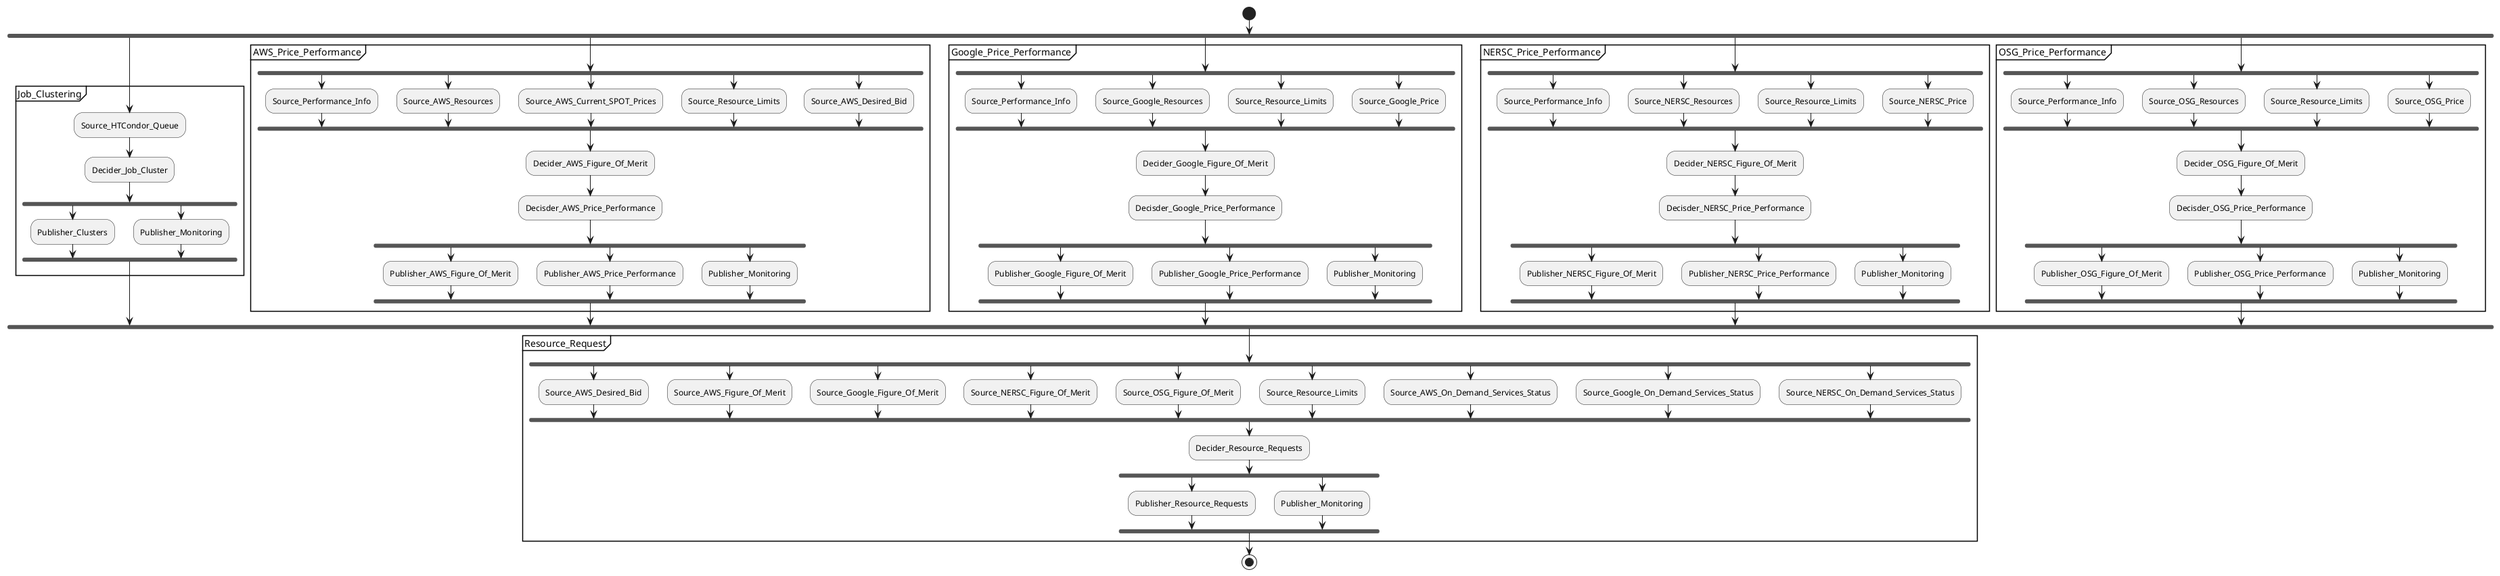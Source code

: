 @startuml
skinparam shadowing false

start
fork

  partition Job_Clustering {
    :Source_HTCondor_Queue;
    :Decider_Job_Cluster;
    fork
      :Publisher_Clusters;
    fork again
      :Publisher_Monitoring;
    end fork
  }

fork again

  partition AWS_Price_Performance {

    fork
      :Source_Performance_Info;
    fork again
      :Source_AWS_Resources;
    fork again
      :Source_AWS_Current_SPOT_Prices;
    fork again
      :Source_Resource_Limits;
    fork again
      :Source_AWS_Desired_Bid;
    end fork

    :Decider_AWS_Figure_Of_Merit;
    :Decisder_AWS_Price_Performance;

    fork
      :Publisher_AWS_Figure_Of_Merit;
    fork again
      :Publisher_AWS_Price_Performance;
    fork again
      :Publisher_Monitoring;
    end fork
  }

fork again

  partition Google_Price_Performance {

    fork
      :Source_Performance_Info;
    fork again
      :Source_Google_Resources;
    fork again
      :Source_Resource_Limits;
    fork again
      :Source_Google_Price;
    end fork

    :Decider_Google_Figure_Of_Merit;
    :Decisder_Google_Price_Performance;

    fork
      :Publisher_Google_Figure_Of_Merit;
    fork again
      :Publisher_Google_Price_Performance;
    fork again
      :Publisher_Monitoring;
    end fork
  }

fork again

  partition NERSC_Price_Performance {

    fork
      :Source_Performance_Info;
    fork again
      :Source_NERSC_Resources;
    fork again
      :Source_Resource_Limits;
    fork again
      :Source_NERSC_Price;
    end fork

    :Decider_NERSC_Figure_Of_Merit;
    :Decisder_NERSC_Price_Performance;

    fork
      :Publisher_NERSC_Figure_Of_Merit;
    fork again
      :Publisher_NERSC_Price_Performance;
    fork again
      :Publisher_Monitoring;
    end fork
  }

fork again

  partition OSG_Price_Performance {

    fork
      :Source_Performance_Info;
    fork again
      :Source_OSG_Resources;
    fork again
      :Source_Resource_Limits;
    fork again
      :Source_OSG_Price;
    end fork

    :Decider_OSG_Figure_Of_Merit;
    :Decisder_OSG_Price_Performance;

    fork
      :Publisher_OSG_Figure_Of_Merit;
    fork again
      :Publisher_OSG_Price_Performance;
    fork again
      :Publisher_Monitoring;
    end fork
  }

end fork

partition Resource_Request {

  fork
    :Source_AWS_Desired_Bid;
  fork again
    :Source_AWS_Figure_Of_Merit;
  fork again
    :Source_Google_Figure_Of_Merit;
  fork again
    :Source_NERSC_Figure_Of_Merit;
  fork again
    :Source_OSG_Figure_Of_Merit;
  fork again
    :Source_Resource_Limits;
  fork again
    :Source_AWS_On_Demand_Services_Status;
  fork again
    :Source_Google_On_Demand_Services_Status;
  fork again
    :Source_NERSC_On_Demand_Services_Status;
  end fork

  :Decider_Resource_Requests;

  fork
    :Publisher_Resource_Requests;
  fork again
    :Publisher_Monitoring;
  end fork
}

stop

@enduml
